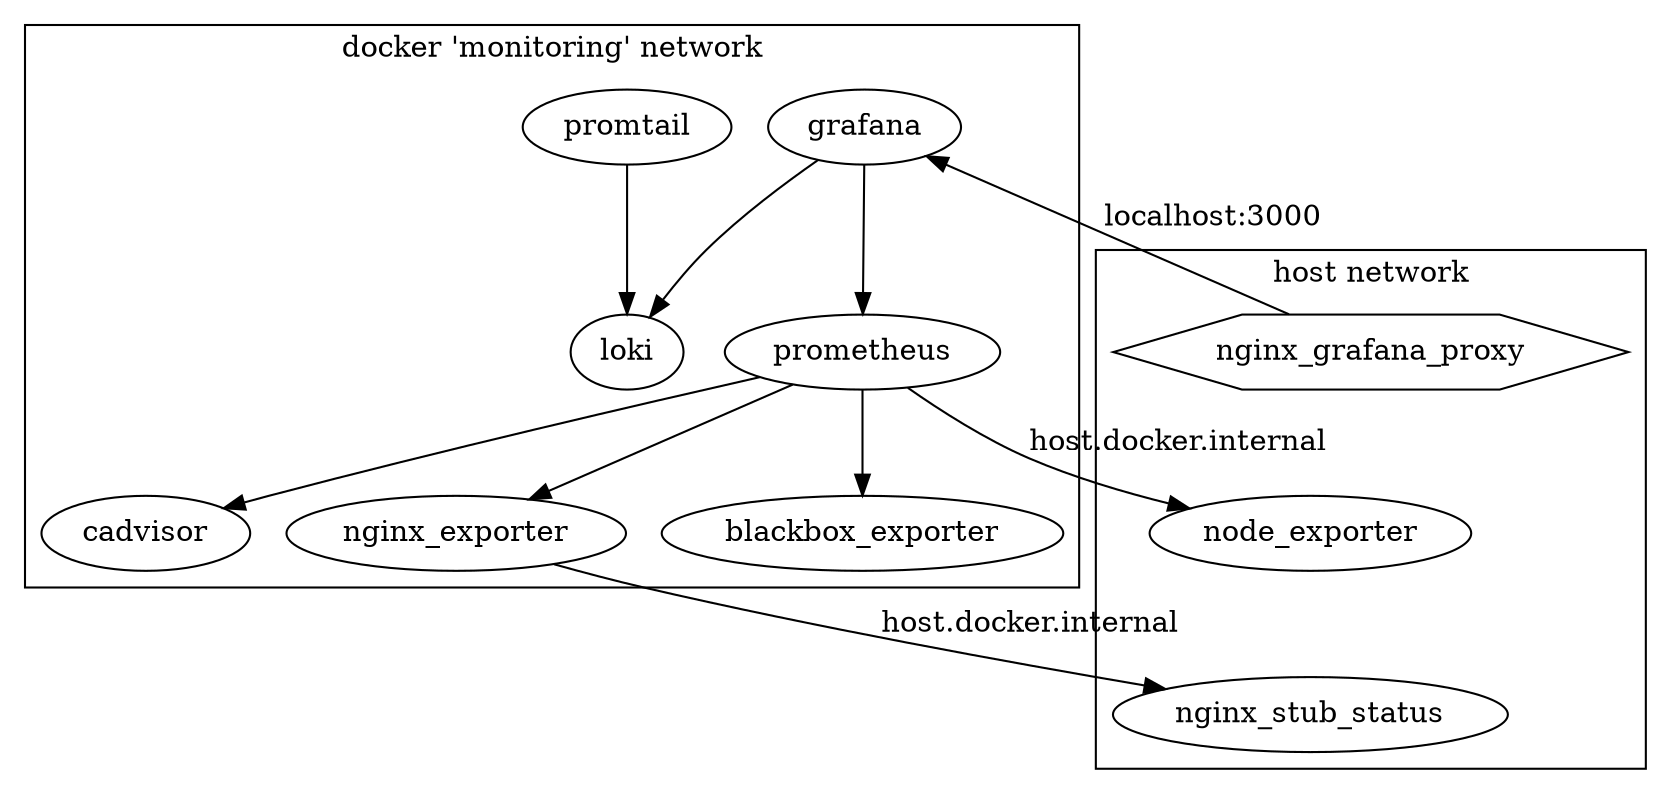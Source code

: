 digraph pandora_monitoring {
    
    subgraph cluster_host_network {
        label="host network"
        nginx_grafana_proxy [shape=hexagon]
        nginx_grafana_proxy -> node_exporter [style=invis]
        node_exporter -> nginx_stub_status [style=invis]
    }
    
    subgraph cluster_docker_network {
        label="docker 'monitoring' network"
        grafana
        prometheus
        cadvisor
        nginx_exporter
        loki
        promtail
        blackbox_exporter
    }
    
    nginx_grafana_proxy -> grafana [label="localhost:3000"]
    
    grafana -> loki
    grafana -> prometheus
    
    promtail -> loki
    
    prometheus -> node_exporter  [label="host.docker.internal"]
    prometheus -> cadvisor
    prometheus -> nginx_exporter
    prometheus -> blackbox_exporter

    nginx_exporter -> nginx_stub_status [label="host.docker.internal"]
    
}
